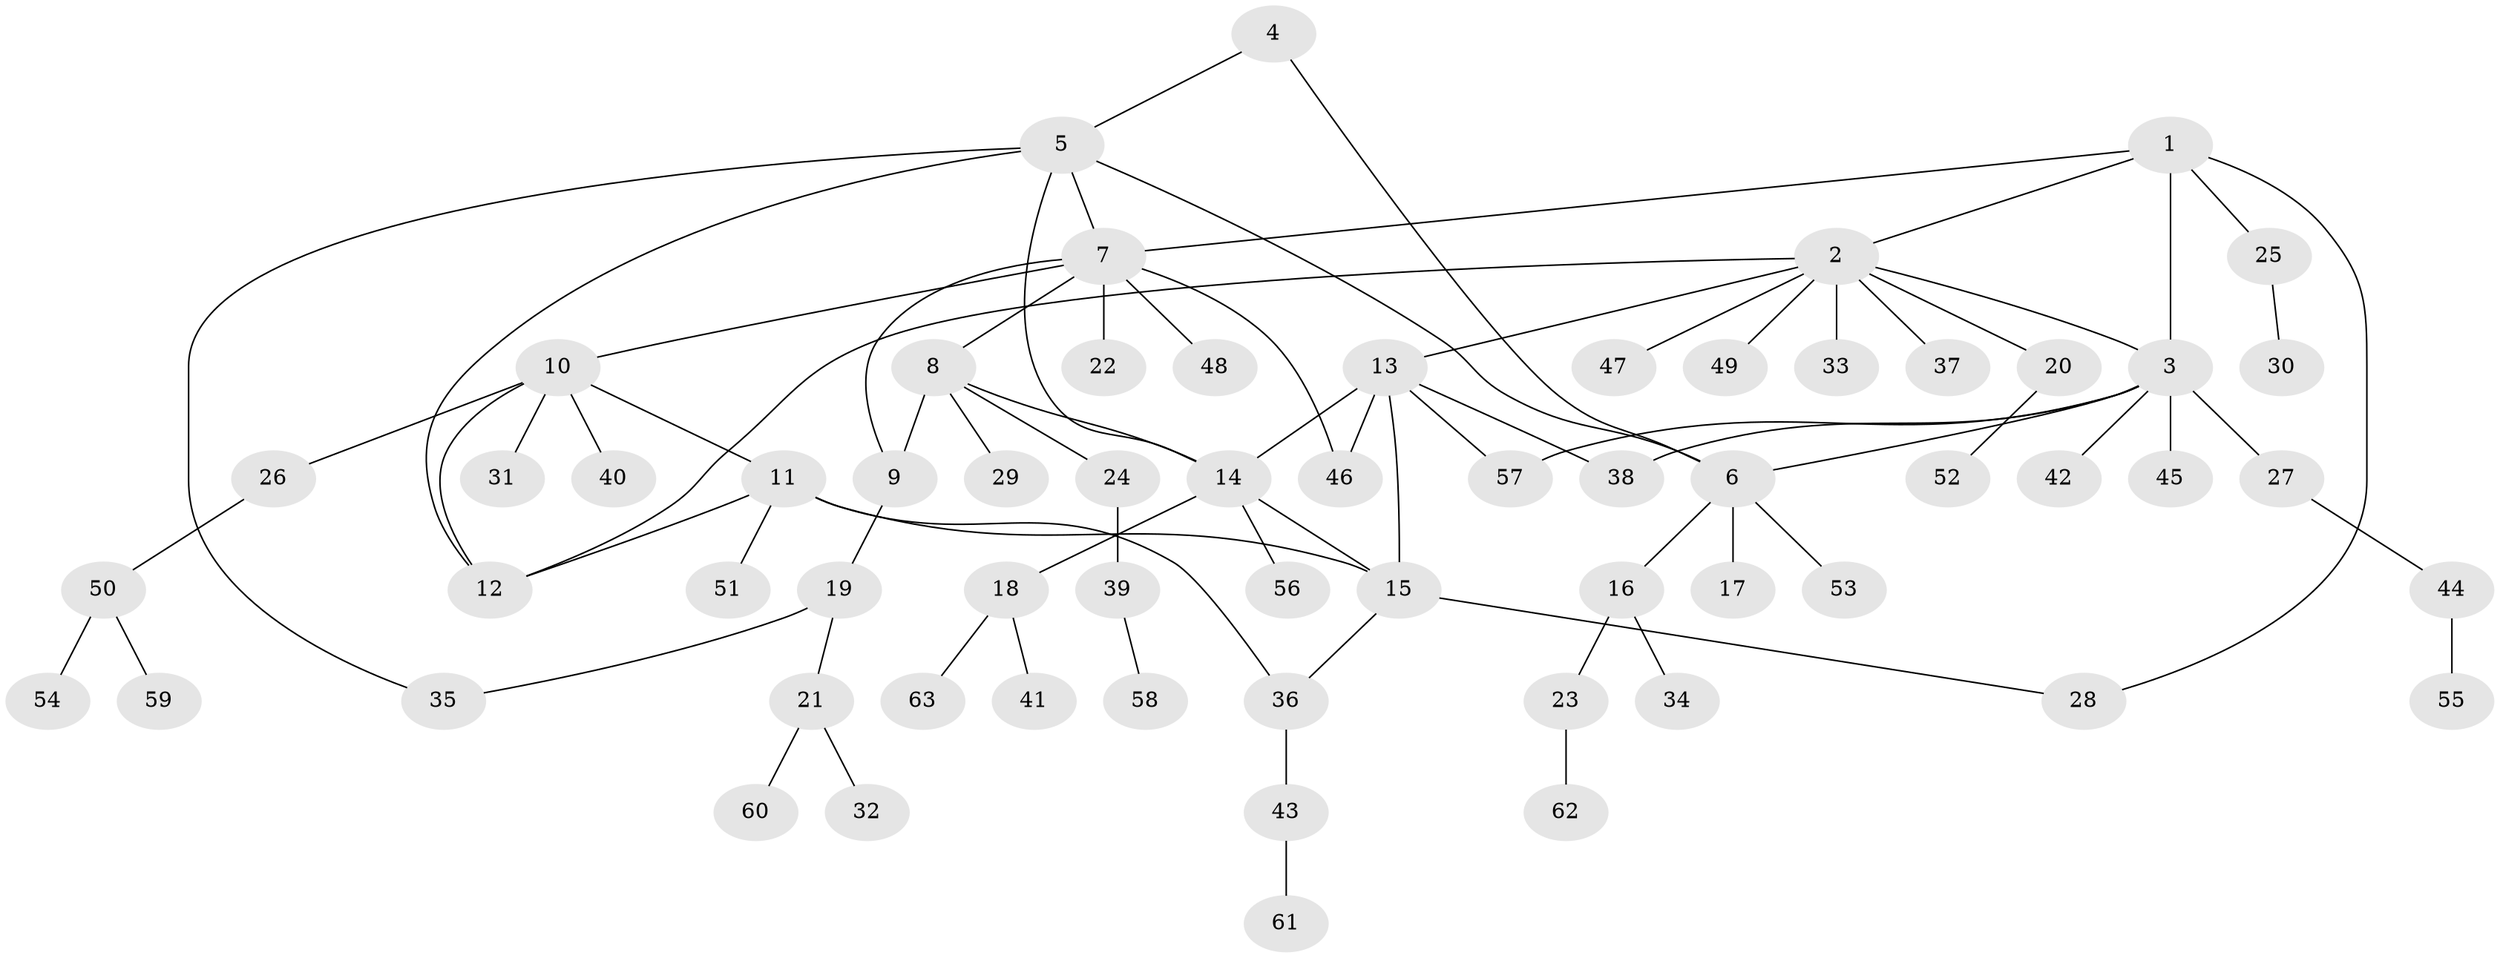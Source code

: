 // Generated by graph-tools (version 1.1) at 2025/11/02/27/25 16:11:29]
// undirected, 63 vertices, 79 edges
graph export_dot {
graph [start="1"]
  node [color=gray90,style=filled];
  1;
  2;
  3;
  4;
  5;
  6;
  7;
  8;
  9;
  10;
  11;
  12;
  13;
  14;
  15;
  16;
  17;
  18;
  19;
  20;
  21;
  22;
  23;
  24;
  25;
  26;
  27;
  28;
  29;
  30;
  31;
  32;
  33;
  34;
  35;
  36;
  37;
  38;
  39;
  40;
  41;
  42;
  43;
  44;
  45;
  46;
  47;
  48;
  49;
  50;
  51;
  52;
  53;
  54;
  55;
  56;
  57;
  58;
  59;
  60;
  61;
  62;
  63;
  1 -- 2;
  1 -- 3;
  1 -- 7;
  1 -- 25;
  1 -- 28;
  2 -- 3;
  2 -- 12;
  2 -- 13;
  2 -- 20;
  2 -- 33;
  2 -- 37;
  2 -- 47;
  2 -- 49;
  3 -- 6;
  3 -- 27;
  3 -- 38;
  3 -- 42;
  3 -- 45;
  3 -- 57;
  4 -- 5;
  4 -- 6;
  5 -- 6;
  5 -- 7;
  5 -- 12;
  5 -- 14;
  5 -- 35;
  6 -- 16;
  6 -- 17;
  6 -- 53;
  7 -- 8;
  7 -- 9;
  7 -- 10;
  7 -- 22;
  7 -- 46;
  7 -- 48;
  8 -- 9;
  8 -- 14;
  8 -- 24;
  8 -- 29;
  9 -- 19;
  10 -- 11;
  10 -- 12;
  10 -- 26;
  10 -- 31;
  10 -- 40;
  11 -- 12;
  11 -- 15;
  11 -- 36;
  11 -- 51;
  13 -- 14;
  13 -- 15;
  13 -- 38;
  13 -- 46;
  13 -- 57;
  14 -- 15;
  14 -- 18;
  14 -- 56;
  15 -- 28;
  15 -- 36;
  16 -- 23;
  16 -- 34;
  18 -- 41;
  18 -- 63;
  19 -- 21;
  19 -- 35;
  20 -- 52;
  21 -- 32;
  21 -- 60;
  23 -- 62;
  24 -- 39;
  25 -- 30;
  26 -- 50;
  27 -- 44;
  36 -- 43;
  39 -- 58;
  43 -- 61;
  44 -- 55;
  50 -- 54;
  50 -- 59;
}

